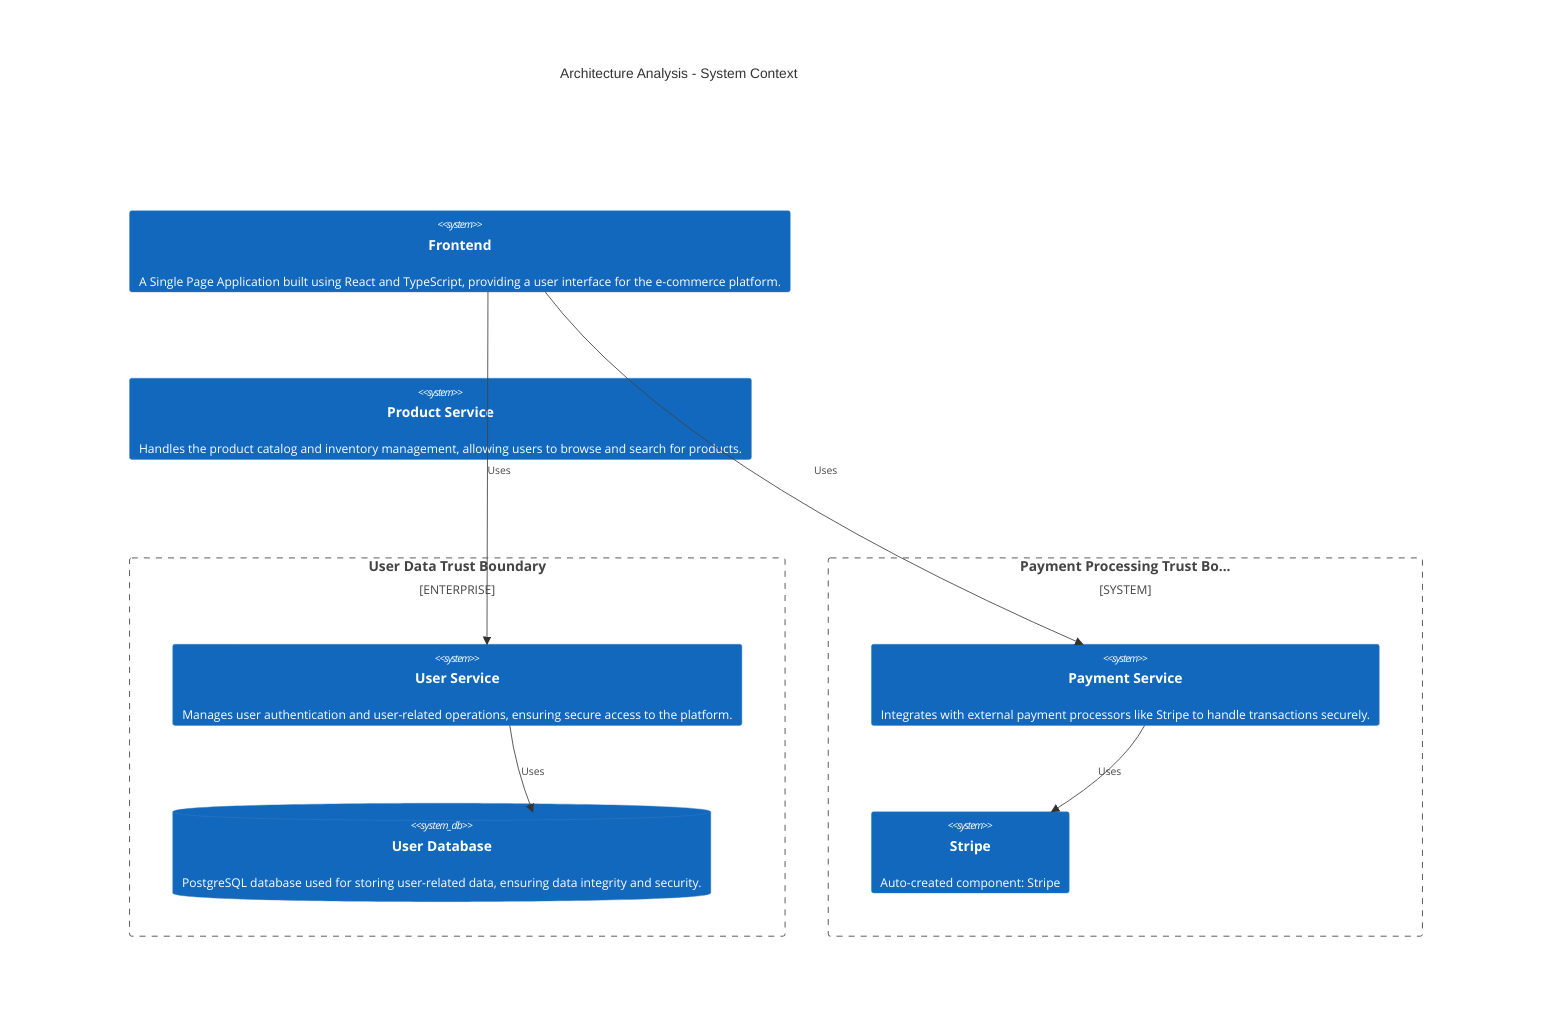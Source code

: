 C4Context
    title Architecture Analysis - System Context
    Enterprise_Boundary(tb_User_Data_Trust_Boundary, "User Data Trust Boundary") {
        System(User_Service, "User Service", "Manages user authentication and user-related operations, ensuring secure access to the platform.")
        SystemDb(User_Database, "User Database", "PostgreSQL database used for storing user-related data, ensuring data integrity and security.")
    }
    System_Boundary(tb_Payment_Processing_Trust_Boundary, "Payment Processing Trust Bo...") {
        System(Payment_Service, "Payment Service", "Integrates with external payment processors like Stripe to handle transactions securely.")
        System(Stripe, "Stripe", "Auto-created component: Stripe")
    }
    System(Frontend, "Frontend", "A Single Page Application built using React and TypeScript, providing a user interface for the e-commerce platform.")
    System(Product_Service, "Product Service", "Handles the product catalog and inventory management, allowing users to browse and search for products.")

    Rel(Frontend, User_Service, "Uses")
    Rel(User_Service, User_Database, "Uses")
    Rel(Frontend, Payment_Service, "Uses")
    Rel(Payment_Service, Stripe, "Uses")